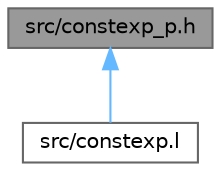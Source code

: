 digraph "src/constexp_p.h"
{
 // INTERACTIVE_SVG=YES
 // LATEX_PDF_SIZE
  bgcolor="transparent";
  edge [fontname=Helvetica,fontsize=10,labelfontname=Helvetica,labelfontsize=10];
  node [fontname=Helvetica,fontsize=10,shape=box,height=0.2,width=0.4];
  Node1 [label="src/constexp_p.h",height=0.2,width=0.4,color="gray40", fillcolor="grey60", style="filled", fontcolor="black",tooltip="Private interface between Parser (constexp.y) and Lexer (constexp.l)"];
  Node1 -> Node2 [dir="back",color="steelblue1",style="solid"];
  Node2 [label="src/constexp.l",height=0.2,width=0.4,color="grey40", fillcolor="white", style="filled",URL="$dc/dee/constexp_8l.html",tooltip=" "];
}
